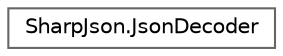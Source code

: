 digraph "类继承关系图"
{
 // LATEX_PDF_SIZE
  bgcolor="transparent";
  edge [fontname=Helvetica,fontsize=10,labelfontname=Helvetica,labelfontsize=10];
  node [fontname=Helvetica,fontsize=10,shape=box,height=0.2,width=0.4];
  rankdir="LR";
  Node0 [id="Node000000",label="SharpJson.JsonDecoder",height=0.2,width=0.4,color="grey40", fillcolor="white", style="filled",URL="$class_sharp_json_1_1_json_decoder.html",tooltip=" "];
}

